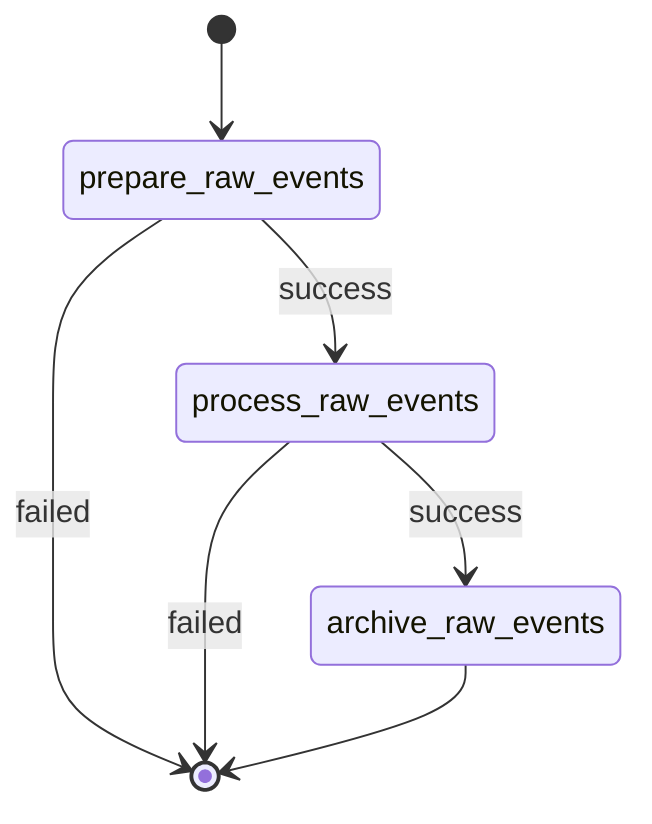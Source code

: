 %% docs/resources/diagrams/clickstream-batch-stages-diagram.png

stateDiagram-v2
    [*] --> prepare_raw_events
    prepare_raw_events --> [*]: failed
    prepare_raw_events --> process_raw_events: success
    process_raw_events --> [*]: failed
    process_raw_events --> archive_raw_events: success
    archive_raw_events --> [*]